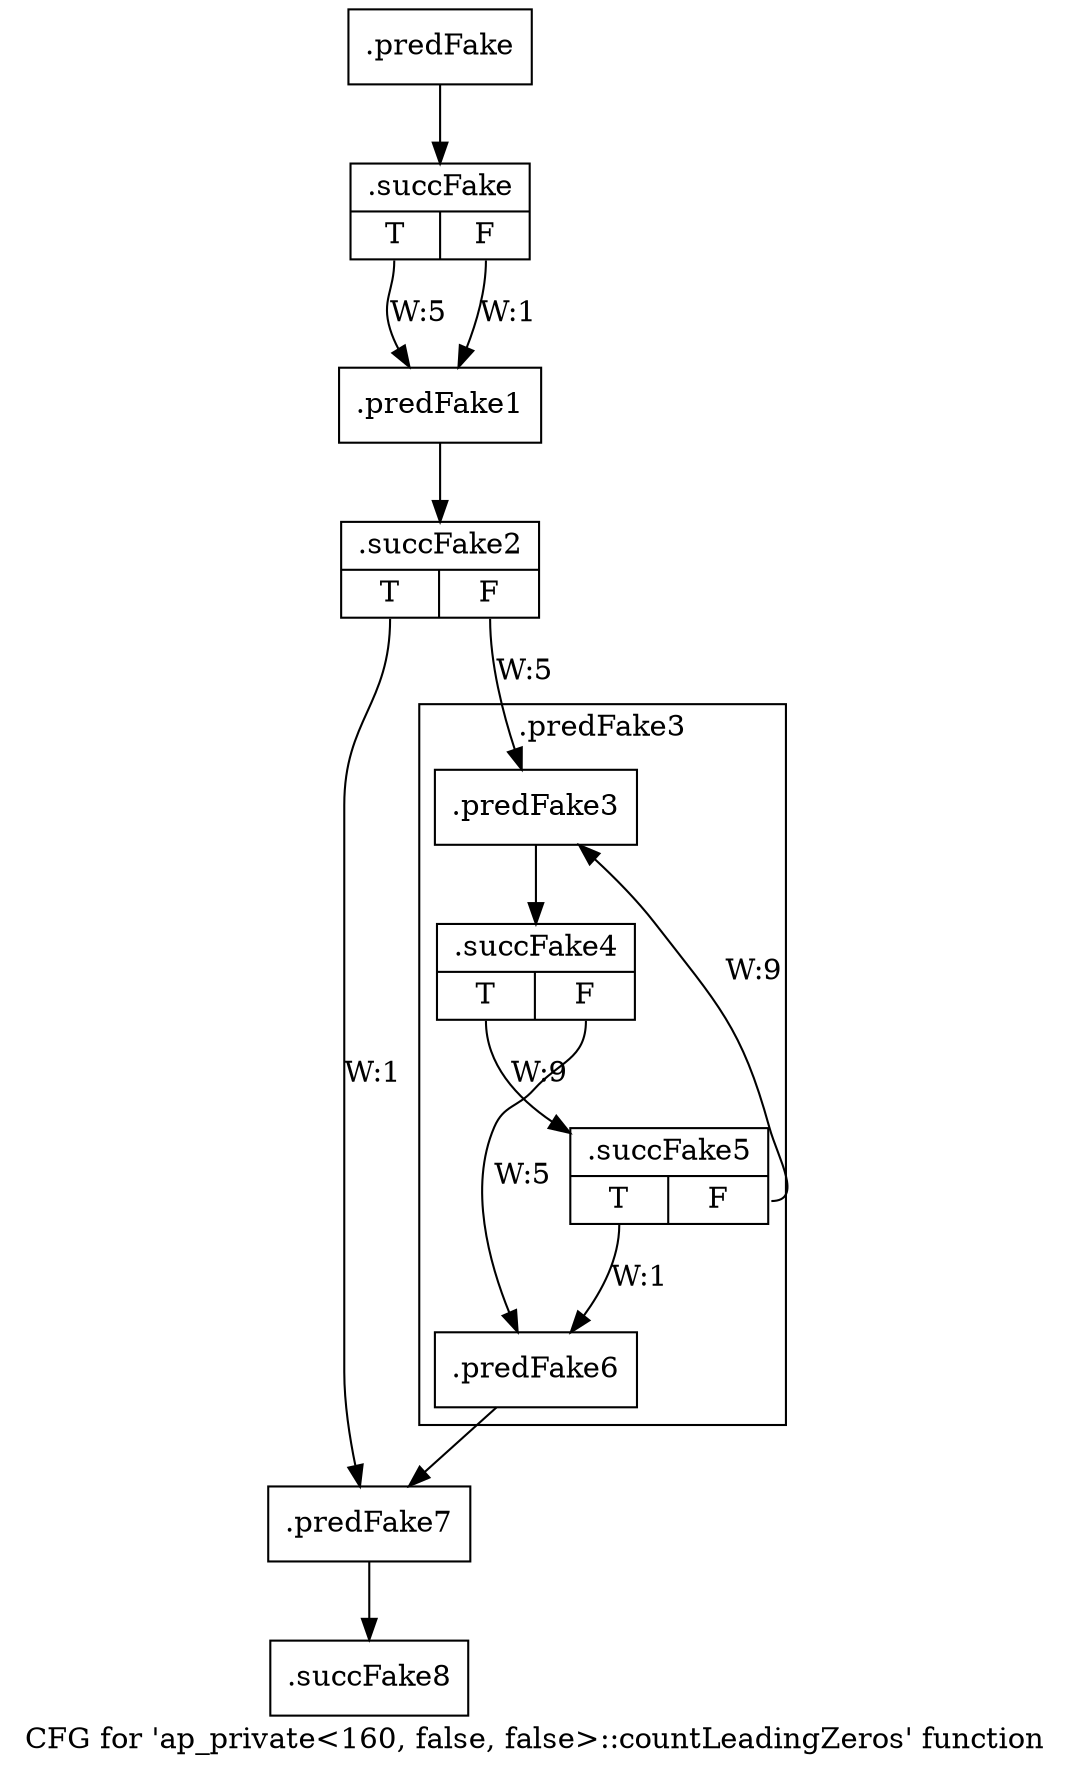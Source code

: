digraph "CFG for 'ap_private\<160, false, false\>::countLeadingZeros' function" {
	label="CFG for 'ap_private\<160, false, false\>::countLeadingZeros' function";

	Node0x587e410 [shape=record,filename="",linenumber="",label="{.predFake}"];
	Node0x587e410 -> Node0x607aaa0[ callList="" memoryops="" filename="/mnt/xilinx/Vitis_HLS/2021.2/include/etc/ap_private.h" execusionnum="4"];
	Node0x607aaa0 [shape=record,filename="/mnt/xilinx/Vitis_HLS/2021.2/include/etc/ap_private.h",linenumber="5608",label="{.succFake|{<s0>T|<s1>F}}"];
	Node0x607aaa0:s0 -> Node0x587e570[label="W:5" callList="" memoryops="" filename="/mnt/xilinx/Vitis_HLS/2021.2/include/etc/ap_private.h" execusionnum="4"];
	Node0x607aaa0:s1 -> Node0x587e570[label="W:1"];
	Node0x587e570 [shape=record,filename="/mnt/xilinx/Vitis_HLS/2021.2/include/etc/ap_private.h",linenumber="5609",label="{.predFake1}"];
	Node0x587e570 -> Node0x6073430[ callList="" memoryops="" filename="/mnt/xilinx/Vitis_HLS/2021.2/include/etc/ap_private.h" execusionnum="4"];
	Node0x6073430 [shape=record,filename="/mnt/xilinx/Vitis_HLS/2021.2/include/etc/ap_private.h",linenumber="5609",label="{.succFake2|{<s0>T|<s1>F}}"];
	Node0x6073430:s0 -> Node0x587e840[label="W:1"];
	Node0x6073430:s1 -> Node0x587e610[label="W:5" callList="" memoryops="" filename="/mnt/xilinx/Vitis_HLS/2021.2/include/etc/ap_private.h" execusionnum="4"];
	Node0x587e7f0 [shape=record,filename="/mnt/xilinx/Vitis_HLS/2021.2/include/etc/ap_private.h",linenumber="5618",label="{.predFake6}"];
	Node0x587e7f0 -> Node0x587e840[ callList="" memoryops="" filename="/mnt/xilinx/Vitis_HLS/2021.2/include/etc/ap_private.h" execusionnum="4"];
	Node0x587e840 [shape=record,filename="/mnt/xilinx/Vitis_HLS/2021.2/include/etc/ap_private.h",linenumber="5619",label="{.predFake7}"];
	Node0x587e840 -> Node0x607a640[ callList="" memoryops="" filename="/mnt/xilinx/Vitis_HLS/2021.2/include/etc/ap_private.h" execusionnum="0"];
	Node0x607a640 [shape=record,filename="/mnt/xilinx/Vitis_HLS/2021.2/include/etc/ap_private.h",linenumber="5619",label="{.succFake8}"];
subgraph cluster_0 {
	label=".predFake3";
	tripcount="0";
	invocationtime="5";

	Node0x587e610 [shape=record,filename="/mnt/xilinx/Vitis_HLS/2021.2/include/etc/ap_private.h",linenumber="5610",label="{.predFake3}"];
	Node0x587e610 -> Node0x6080080[ callList="" memoryops="" filename="/mnt/xilinx/Vitis_HLS/2021.2/include/etc/ap_private.h" execusionnum="12"];
	Node0x6080080 [shape=record,filename="/mnt/xilinx/Vitis_HLS/2021.2/include/etc/ap_private.h",linenumber="5610",label="{.succFake4|{<s0>T|<s1>F}}"];
	Node0x6080080:s0 -> Node0x6073210[label="W:9" callList="" memoryops="" filename="/mnt/xilinx/Vitis_HLS/2021.2/include/etc/ap_private.h" execusionnum="8"];
	Node0x6080080:s1 -> Node0x587e7f0[label="W:5"];
	Node0x6073210 [shape=record,filename="/mnt/xilinx/Vitis_HLS/2021.2/include/etc/ap_private.h",linenumber="5611",label="{.succFake5|{<s0>T|<s1>F}}"];
	Node0x6073210:s0 -> Node0x587e7f0[label="W:1" callList="" memoryops="" filename="/mnt/xilinx/Vitis_HLS/2021.2/include/etc/ap_private.h" execusionnum="0"];
	Node0x6073210:s1 -> Node0x587e610[label="W:9" callList="" memoryops="" filename="/mnt/xilinx/Vitis_HLS/2021.2/include/etc/ap_private.h" execusionnum="8"];
}
}
